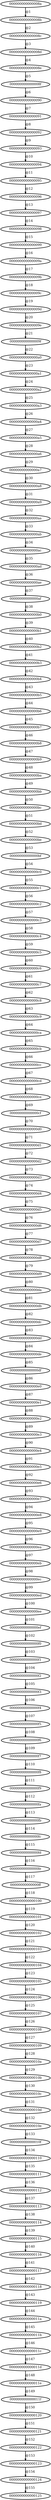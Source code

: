 digraph G {
        node [style=rounded, penwidth=3, fontsize=20, shape=oval];
        "000000000000008a" -> "000000000000008b" [label="@1", color=black,arrowsize=1,style=bold,penwidth=3,fontsize=20];
"000000000000008b" -> "000000000000008c" [label="@2", color=black,arrowsize=1,style=bold,penwidth=3,fontsize=20];
"000000000000008c" -> "000000000000008d" [label="@3", color=black,arrowsize=1,style=bold,penwidth=3,fontsize=20];
"000000000000008d" -> "000000000000008e" [label="@4", color=black,arrowsize=1,style=bold,penwidth=3,fontsize=20];
"000000000000008e" -> "000000000000008f" [label="@5", color=black,arrowsize=1,style=bold,penwidth=3,fontsize=20];
"000000000000008f" -> "0000000000000090" [label="@6", color=black,arrowsize=1,style=bold,penwidth=3,fontsize=20];
"0000000000000090" -> "0000000000000091" [label="@7", color=black,arrowsize=1,style=bold,penwidth=3,fontsize=20];
"0000000000000091" -> "0000000000000092" [label="@8", color=black,arrowsize=1,style=bold,penwidth=3,fontsize=20];
"0000000000000092" -> "0000000000000093" [label="@9", color=black,arrowsize=1,style=bold,penwidth=3,fontsize=20];
"0000000000000093" -> "0000000000000094" [label="@10", color=black,arrowsize=1,style=bold,penwidth=3,fontsize=20];
"0000000000000094" -> "0000000000000095" [label="@11", color=black,arrowsize=1,style=bold,penwidth=3,fontsize=20];
"0000000000000095" -> "0000000000000096" [label="@12", color=black,arrowsize=1,style=bold,penwidth=3,fontsize=20];
"0000000000000096" -> "0000000000000097" [label="@13", color=black,arrowsize=1,style=bold,penwidth=3,fontsize=20];
"0000000000000097" -> "0000000000000098" [label="@14", color=black,arrowsize=1,style=bold,penwidth=3,fontsize=20];
"0000000000000098" -> "0000000000000099" [label="@15", color=black,arrowsize=1,style=bold,penwidth=3,fontsize=20];
"0000000000000099" -> "000000000000009a" [label="@16", color=black,arrowsize=1,style=bold,penwidth=3,fontsize=20];
"000000000000009a" -> "000000000000009b" [label="@17", color=black,arrowsize=1,style=bold,penwidth=3,fontsize=20];
"000000000000009b" -> "000000000000009c" [label="@18", color=black,arrowsize=1,style=bold,penwidth=3,fontsize=20];
"000000000000009c" -> "000000000000009d" [label="@19", color=black,arrowsize=1,style=bold,penwidth=3,fontsize=20];
"000000000000009d" -> "000000000000009e" [label="@20", color=black,arrowsize=1,style=bold,penwidth=3,fontsize=20];
"000000000000009e" -> "000000000000009f" [label="@21", color=black,arrowsize=1,style=bold,penwidth=3,fontsize=20];
"000000000000009f" -> "00000000000000a0" [label="@22", color=black,arrowsize=1,style=bold,penwidth=3,fontsize=20];
"00000000000000a0" -> "00000000000000a1" [label="@23", color=black,arrowsize=1,style=bold,penwidth=3,fontsize=20];
"00000000000000a1" -> "00000000000000a2" [label="@24", color=black,arrowsize=1,style=bold,penwidth=3,fontsize=20];
"00000000000000a2" -> "00000000000000a3" [label="@25", color=black,arrowsize=1,style=bold,penwidth=3,fontsize=20];
"00000000000000a3" -> "00000000000000a4" [label="@26", color=black,arrowsize=1,style=bold,penwidth=3,fontsize=20];
"00000000000000a4" -> "00000000000000a5" [label="@27", color=black,arrowsize=1,style=bold,penwidth=3,fontsize=20];
"00000000000000a5" -> "00000000000000a6" [label="@28", color=black,arrowsize=1,style=bold,penwidth=3,fontsize=20];
"00000000000000a6" -> "00000000000000a7" [label="@29", color=black,arrowsize=1,style=bold,penwidth=3,fontsize=20];
"00000000000000a7" -> "00000000000000a8" [label="@30", color=black,arrowsize=1,style=bold,penwidth=3,fontsize=20];
"00000000000000a8" -> "00000000000000a9" [label="@31", color=black,arrowsize=1,style=bold,penwidth=3,fontsize=20];
"00000000000000a9" -> "00000000000000aa" [label="@32", color=black,arrowsize=1,style=bold,penwidth=3,fontsize=20];
"00000000000000aa" -> "00000000000000ab" [label="@33", color=black,arrowsize=1,style=bold,penwidth=3,fontsize=20];
"00000000000000ab" -> "00000000000000ac" [label="@34", color=black,arrowsize=1,style=bold,penwidth=3,fontsize=20];
"00000000000000ac" -> "00000000000000ad" [label="@35", color=black,arrowsize=1,style=bold,penwidth=3,fontsize=20];
"00000000000000ad" -> "00000000000000ae" [label="@36", color=black,arrowsize=1,style=bold,penwidth=3,fontsize=20];
"00000000000000ae" -> "00000000000000af" [label="@37", color=black,arrowsize=1,style=bold,penwidth=3,fontsize=20];
"00000000000000af" -> "00000000000000b0" [label="@38", color=black,arrowsize=1,style=bold,penwidth=3,fontsize=20];
"00000000000000b0" -> "00000000000000b1" [label="@39", color=black,arrowsize=1,style=bold,penwidth=3,fontsize=20];
"00000000000000b1" -> "00000000000000b2" [label="@40", color=black,arrowsize=1,style=bold,penwidth=3,fontsize=20];
"00000000000000b2" -> "00000000000000b3" [label="@41", color=black,arrowsize=1,style=bold,penwidth=3,fontsize=20];
"00000000000000b3" -> "00000000000000b4" [label="@42", color=black,arrowsize=1,style=bold,penwidth=3,fontsize=20];
"00000000000000b4" -> "00000000000000b5" [label="@43", color=black,arrowsize=1,style=bold,penwidth=3,fontsize=20];
"00000000000000b5" -> "00000000000000b6" [label="@44", color=black,arrowsize=1,style=bold,penwidth=3,fontsize=20];
"00000000000000b6" -> "00000000000000b7" [label="@45", color=black,arrowsize=1,style=bold,penwidth=3,fontsize=20];
"00000000000000b7" -> "00000000000000b8" [label="@46", color=black,arrowsize=1,style=bold,penwidth=3,fontsize=20];
"00000000000000b8" -> "00000000000000b9" [label="@47", color=black,arrowsize=1,style=bold,penwidth=3,fontsize=20];
"00000000000000b9" -> "00000000000000ba" [label="@48", color=black,arrowsize=1,style=bold,penwidth=3,fontsize=20];
"00000000000000ba" -> "00000000000000bb" [label="@49", color=black,arrowsize=1,style=bold,penwidth=3,fontsize=20];
"00000000000000bb" -> "00000000000000bc" [label="@50", color=black,arrowsize=1,style=bold,penwidth=3,fontsize=20];
"00000000000000bc" -> "00000000000000bd" [label="@51", color=black,arrowsize=1,style=bold,penwidth=3,fontsize=20];
"00000000000000bd" -> "00000000000000be" [label="@52", color=black,arrowsize=1,style=bold,penwidth=3,fontsize=20];
"00000000000000be" -> "00000000000000bf" [label="@53", color=black,arrowsize=1,style=bold,penwidth=3,fontsize=20];
"00000000000000bf" -> "00000000000000c0" [label="@54", color=black,arrowsize=1,style=bold,penwidth=3,fontsize=20];
"00000000000000c0" -> "00000000000000c1" [label="@55", color=black,arrowsize=1,style=bold,penwidth=3,fontsize=20];
"00000000000000c1" -> "00000000000000c2" [label="@56", color=black,arrowsize=1,style=bold,penwidth=3,fontsize=20];
"00000000000000c2" -> "00000000000000c3" [label="@57", color=black,arrowsize=1,style=bold,penwidth=3,fontsize=20];
"00000000000000c3" -> "00000000000000c4" [label="@58", color=black,arrowsize=1,style=bold,penwidth=3,fontsize=20];
"00000000000000c4" -> "00000000000000c5" [label="@59", color=black,arrowsize=1,style=bold,penwidth=3,fontsize=20];
"00000000000000c5" -> "00000000000000c6" [label="@60", color=black,arrowsize=1,style=bold,penwidth=3,fontsize=20];
"00000000000000c6" -> "00000000000000c7" [label="@61", color=black,arrowsize=1,style=bold,penwidth=3,fontsize=20];
"00000000000000c7" -> "00000000000000c8" [label="@62", color=black,arrowsize=1,style=bold,penwidth=3,fontsize=20];
"00000000000000c8" -> "00000000000000c9" [label="@63", color=black,arrowsize=1,style=bold,penwidth=3,fontsize=20];
"00000000000000c9" -> "00000000000000ca" [label="@64", color=black,arrowsize=1,style=bold,penwidth=3,fontsize=20];
"00000000000000ca" -> "00000000000000cb" [label="@65", color=black,arrowsize=1,style=bold,penwidth=3,fontsize=20];
"00000000000000cb" -> "00000000000000cc" [label="@66", color=black,arrowsize=1,style=bold,penwidth=3,fontsize=20];
"00000000000000cc" -> "00000000000000cd" [label="@67", color=black,arrowsize=1,style=bold,penwidth=3,fontsize=20];
"00000000000000cd" -> "00000000000000ce" [label="@68", color=black,arrowsize=1,style=bold,penwidth=3,fontsize=20];
"00000000000000ce" -> "00000000000000cf" [label="@69", color=black,arrowsize=1,style=bold,penwidth=3,fontsize=20];
"00000000000000cf" -> "00000000000000d0" [label="@70", color=black,arrowsize=1,style=bold,penwidth=3,fontsize=20];
"00000000000000d0" -> "00000000000000d1" [label="@71", color=black,arrowsize=1,style=bold,penwidth=3,fontsize=20];
"00000000000000d1" -> "00000000000000d2" [label="@72", color=black,arrowsize=1,style=bold,penwidth=3,fontsize=20];
"00000000000000d2" -> "00000000000000d3" [label="@73", color=black,arrowsize=1,style=bold,penwidth=3,fontsize=20];
"00000000000000d3" -> "00000000000000d4" [label="@74", color=black,arrowsize=1,style=bold,penwidth=3,fontsize=20];
"00000000000000d4" -> "00000000000000d5" [label="@75", color=black,arrowsize=1,style=bold,penwidth=3,fontsize=20];
"00000000000000d5" -> "00000000000000d6" [label="@76", color=black,arrowsize=1,style=bold,penwidth=3,fontsize=20];
"00000000000000d6" -> "00000000000000d7" [label="@77", color=black,arrowsize=1,style=bold,penwidth=3,fontsize=20];
"00000000000000d7" -> "00000000000000d8" [label="@78", color=black,arrowsize=1,style=bold,penwidth=3,fontsize=20];
"00000000000000d8" -> "00000000000000d9" [label="@79", color=black,arrowsize=1,style=bold,penwidth=3,fontsize=20];
"00000000000000d9" -> "00000000000000da" [label="@80", color=black,arrowsize=1,style=bold,penwidth=3,fontsize=20];
"00000000000000da" -> "00000000000000db" [label="@81", color=black,arrowsize=1,style=bold,penwidth=3,fontsize=20];
"00000000000000db" -> "00000000000000dc" [label="@82", color=black,arrowsize=1,style=bold,penwidth=3,fontsize=20];
"00000000000000dc" -> "00000000000000dd" [label="@83", color=black,arrowsize=1,style=bold,penwidth=3,fontsize=20];
"00000000000000dd" -> "00000000000000de" [label="@84", color=black,arrowsize=1,style=bold,penwidth=3,fontsize=20];
"00000000000000de" -> "00000000000000df" [label="@85", color=black,arrowsize=1,style=bold,penwidth=3,fontsize=20];
"00000000000000df" -> "00000000000000e0" [label="@86", color=black,arrowsize=1,style=bold,penwidth=3,fontsize=20];
"00000000000000e0" -> "00000000000000e1" [label="@87", color=black,arrowsize=1,style=bold,penwidth=3,fontsize=20];
"00000000000000e1" -> "00000000000000e2" [label="@88", color=black,arrowsize=1,style=bold,penwidth=3,fontsize=20];
"00000000000000e2" -> "00000000000000e3" [label="@89", color=black,arrowsize=1,style=bold,penwidth=3,fontsize=20];
"00000000000000e3" -> "00000000000000e4" [label="@90", color=black,arrowsize=1,style=bold,penwidth=3,fontsize=20];
"00000000000000e4" -> "00000000000000e5" [label="@91", color=black,arrowsize=1,style=bold,penwidth=3,fontsize=20];
"00000000000000e5" -> "00000000000000e6" [label="@92", color=black,arrowsize=1,style=bold,penwidth=3,fontsize=20];
"00000000000000e6" -> "00000000000000e7" [label="@93", color=black,arrowsize=1,style=bold,penwidth=3,fontsize=20];
"00000000000000e7" -> "00000000000000e8" [label="@94", color=black,arrowsize=1,style=bold,penwidth=3,fontsize=20];
"00000000000000e8" -> "00000000000000e9" [label="@95", color=black,arrowsize=1,style=bold,penwidth=3,fontsize=20];
"00000000000000e9" -> "00000000000000ea" [label="@96", color=black,arrowsize=1,style=bold,penwidth=3,fontsize=20];
"00000000000000ea" -> "00000000000000eb" [label="@97", color=black,arrowsize=1,style=bold,penwidth=3,fontsize=20];
"00000000000000eb" -> "00000000000000ec" [label="@98", color=black,arrowsize=1,style=bold,penwidth=3,fontsize=20];
"00000000000000ec" -> "00000000000000ed" [label="@99", color=black,arrowsize=1,style=bold,penwidth=3,fontsize=20];
"00000000000000ed" -> "00000000000000ee" [label="@100", color=black,arrowsize=1,style=bold,penwidth=3,fontsize=20];
"00000000000000ee" -> "00000000000000ef" [label="@101", color=black,arrowsize=1,style=bold,penwidth=3,fontsize=20];
"00000000000000ef" -> "00000000000000f0" [label="@102", color=black,arrowsize=1,style=bold,penwidth=3,fontsize=20];
"00000000000000f0" -> "00000000000000f1" [label="@103", color=black,arrowsize=1,style=bold,penwidth=3,fontsize=20];
"00000000000000f1" -> "00000000000000f2" [label="@104", color=black,arrowsize=1,style=bold,penwidth=3,fontsize=20];
"00000000000000f2" -> "00000000000000f3" [label="@105", color=black,arrowsize=1,style=bold,penwidth=3,fontsize=20];
"00000000000000f3" -> "00000000000000f4" [label="@106", color=black,arrowsize=1,style=bold,penwidth=3,fontsize=20];
"00000000000000f4" -> "00000000000000f5" [label="@107", color=black,arrowsize=1,style=bold,penwidth=3,fontsize=20];
"00000000000000f5" -> "00000000000000f6" [label="@108", color=black,arrowsize=1,style=bold,penwidth=3,fontsize=20];
"00000000000000f6" -> "00000000000000f7" [label="@109", color=black,arrowsize=1,style=bold,penwidth=3,fontsize=20];
"00000000000000f7" -> "00000000000000f8" [label="@110", color=black,arrowsize=1,style=bold,penwidth=3,fontsize=20];
"00000000000000f8" -> "00000000000000f9" [label="@111", color=black,arrowsize=1,style=bold,penwidth=3,fontsize=20];
"00000000000000f9" -> "00000000000000fa" [label="@112", color=black,arrowsize=1,style=bold,penwidth=3,fontsize=20];
"00000000000000fa" -> "00000000000000fb" [label="@113", color=black,arrowsize=1,style=bold,penwidth=3,fontsize=20];
"00000000000000fb" -> "00000000000000fc" [label="@114", color=black,arrowsize=1,style=bold,penwidth=3,fontsize=20];
"00000000000000fc" -> "00000000000000fd" [label="@115", color=black,arrowsize=1,style=bold,penwidth=3,fontsize=20];
"00000000000000fd" -> "00000000000000fe" [label="@116", color=black,arrowsize=1,style=bold,penwidth=3,fontsize=20];
"00000000000000fe" -> "00000000000000ff" [label="@117", color=black,arrowsize=1,style=bold,penwidth=3,fontsize=20];
"00000000000000ff" -> "0000000000000100" [label="@118", color=black,arrowsize=1,style=bold,penwidth=3,fontsize=20];
"0000000000000100" -> "0000000000000101" [label="@119", color=black,arrowsize=1,style=bold,penwidth=3,fontsize=20];
"0000000000000101" -> "0000000000000102" [label="@120", color=black,arrowsize=1,style=bold,penwidth=3,fontsize=20];
"0000000000000102" -> "0000000000000103" [label="@121", color=black,arrowsize=1,style=bold,penwidth=3,fontsize=20];
"0000000000000103" -> "0000000000000104" [label="@122", color=black,arrowsize=1,style=bold,penwidth=3,fontsize=20];
"0000000000000104" -> "0000000000000105" [label="@123", color=black,arrowsize=1,style=bold,penwidth=3,fontsize=20];
"0000000000000105" -> "0000000000000106" [label="@124", color=black,arrowsize=1,style=bold,penwidth=3,fontsize=20];
"0000000000000106" -> "0000000000000107" [label="@125", color=black,arrowsize=1,style=bold,penwidth=3,fontsize=20];
"0000000000000107" -> "0000000000000108" [label="@126", color=black,arrowsize=1,style=bold,penwidth=3,fontsize=20];
"0000000000000108" -> "0000000000000109" [label="@127", color=black,arrowsize=1,style=bold,penwidth=3,fontsize=20];
"0000000000000109" -> "000000000000010a" [label="@128", color=black,arrowsize=1,style=bold,penwidth=3,fontsize=20];
"000000000000010a" -> "000000000000010b" [label="@129", color=black,arrowsize=1,style=bold,penwidth=3,fontsize=20];
"000000000000010b" -> "000000000000010c" [label="@130", color=black,arrowsize=1,style=bold,penwidth=3,fontsize=20];
"000000000000010c" -> "000000000000010d" [label="@131", color=black,arrowsize=1,style=bold,penwidth=3,fontsize=20];
"000000000000010d" -> "000000000000010e" [label="@132", color=black,arrowsize=1,style=bold,penwidth=3,fontsize=20];
"000000000000010e" -> "000000000000010f" [label="@133", color=black,arrowsize=1,style=bold,penwidth=3,fontsize=20];
"000000000000010f" -> "0000000000000110" [label="@134", color=black,arrowsize=1,style=bold,penwidth=3,fontsize=20];
"0000000000000110" -> "0000000000000111" [label="@135", color=black,arrowsize=1,style=bold,penwidth=3,fontsize=20];
"0000000000000111" -> "0000000000000112" [label="@136", color=black,arrowsize=1,style=bold,penwidth=3,fontsize=20];
"0000000000000112" -> "0000000000000113" [label="@137", color=black,arrowsize=1,style=bold,penwidth=3,fontsize=20];
"0000000000000113" -> "0000000000000114" [label="@138", color=black,arrowsize=1,style=bold,penwidth=3,fontsize=20];
"0000000000000114" -> "0000000000000115" [label="@139", color=black,arrowsize=1,style=bold,penwidth=3,fontsize=20];
"0000000000000115" -> "0000000000000116" [label="@140", color=black,arrowsize=1,style=bold,penwidth=3,fontsize=20];
"0000000000000116" -> "0000000000000117" [label="@141", color=black,arrowsize=1,style=bold,penwidth=3,fontsize=20];
"0000000000000117" -> "0000000000000118" [label="@142", color=black,arrowsize=1,style=bold,penwidth=3,fontsize=20];
"0000000000000118" -> "0000000000000119" [label="@143", color=black,arrowsize=1,style=bold,penwidth=3,fontsize=20];
"0000000000000119" -> "000000000000011a" [label="@144", color=black,arrowsize=1,style=bold,penwidth=3,fontsize=20];
"000000000000011a" -> "000000000000011b" [label="@145", color=black,arrowsize=1,style=bold,penwidth=3,fontsize=20];
"000000000000011b" -> "000000000000011c" [label="@146", color=black,arrowsize=1,style=bold,penwidth=3,fontsize=20];
"000000000000011c" -> "000000000000011d" [label="@147", color=black,arrowsize=1,style=bold,penwidth=3,fontsize=20];
"000000000000011d" -> "000000000000011e" [label="@148", color=black,arrowsize=1,style=bold,penwidth=3,fontsize=20];
"000000000000011e" -> "000000000000011f" [label="@149", color=black,arrowsize=1,style=bold,penwidth=3,fontsize=20];
"000000000000011f" -> "0000000000000120" [label="@150", color=black,arrowsize=1,style=bold,penwidth=3,fontsize=20];
"0000000000000120" -> "0000000000000121" [label="@151", color=black,arrowsize=1,style=bold,penwidth=3,fontsize=20];
"0000000000000121" -> "0000000000000122" [label="@152", color=black,arrowsize=1,style=bold,penwidth=3,fontsize=20];
"0000000000000122" -> "0000000000000123" [label="@153", color=black,arrowsize=1,style=bold,penwidth=3,fontsize=20];
"0000000000000123" -> "0000000000000124" [label="@154", color=black,arrowsize=1,style=bold,penwidth=3,fontsize=20];
"0000000000000124" -> "0000000000000125" [label="@155", color=black,arrowsize=1,style=bold,penwidth=3,fontsize=20];
}
